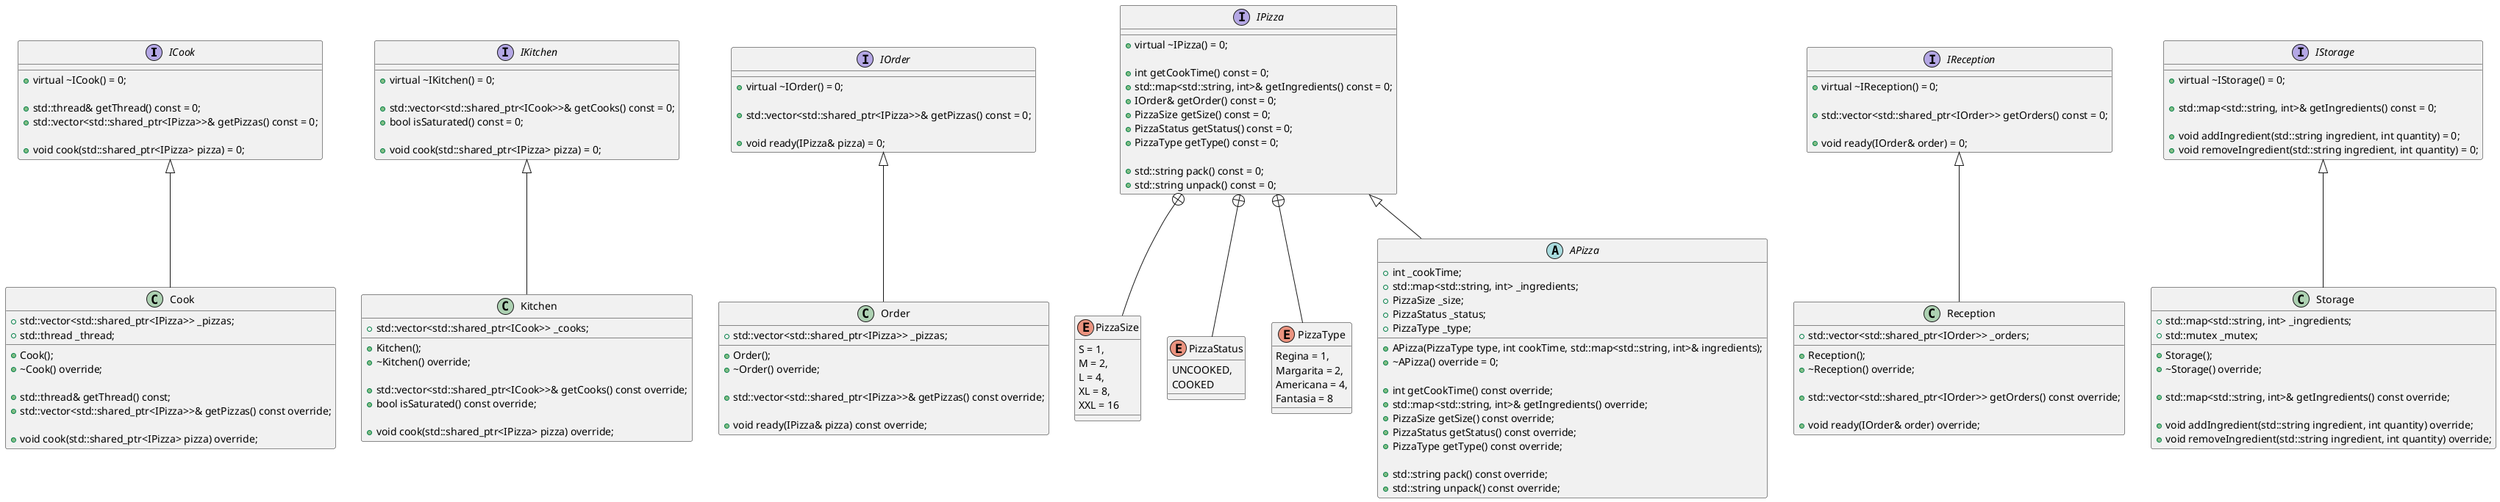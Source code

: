@startuml

interface ICook {
    + virtual ~ICook() = 0;

    + std::thread& getThread() const = 0;
    + std::vector<std::shared_ptr<IPizza>>& getPizzas() const = 0;

    + void cook(std::shared_ptr<IPizza> pizza) = 0;
}

interface IKitchen {
    + virtual ~IKitchen() = 0;

    + std::vector<std::shared_ptr<ICook>>& getCooks() const = 0;
    + bool isSaturated() const = 0;

    + void cook(std::shared_ptr<IPizza> pizza) = 0;
}

interface IOrder {
    + virtual ~IOrder() = 0;

    + std::vector<std::shared_ptr<IPizza>>& getPizzas() const = 0;

    + void ready(IPizza& pizza) = 0;
}

interface IPizza {
    + virtual ~IPizza() = 0;

    + int getCookTime() const = 0;
    + std::map<std::string, int>& getIngredients() const = 0;
    + IOrder& getOrder() const = 0;
    + PizzaSize getSize() const = 0;
    + PizzaStatus getStatus() const = 0;
    + PizzaType getType() const = 0;

    + std::string pack() const = 0;
    + std::string unpack() const = 0;
}

enum PizzaSize {
    S = 1,
    M = 2,
    L = 4,
    XL = 8,
    XXL = 16
}
IPizza +-- PizzaSize

enum PizzaStatus {
    UNCOOKED,
    COOKED
}
IPizza +-- PizzaStatus

enum PizzaType {
    Regina = 1,
    Margarita = 2,
    Americana = 4,
    Fantasia = 8
}
IPizza +-- PizzaType

interface IReception {
    + virtual ~IReception() = 0;

    + std::vector<std::shared_ptr<IOrder>> getOrders() const = 0;

    + void ready(IOrder& order) = 0;
}

interface IStorage {
    + virtual ~IStorage() = 0;

    + std::map<std::string, int>& getIngredients() const = 0;

    + void addIngredient(std::string ingredient, int quantity) = 0;
    + void removeIngredient(std::string ingredient, int quantity) = 0;
}

abstract APizza {
    + int _cookTime;
    + std::map<std::string, int> _ingredients;
    + PizzaSize _size;
    + PizzaStatus _status;
    + PizzaType _type;

    + APizza(PizzaType type, int cookTime, std::map<std::string, int>& ingredients);
    + ~APizza() override = 0;

    + int getCookTime() const override;
    + std::map<std::string, int>& getIngredients() override;
    + PizzaSize getSize() const override;
    + PizzaStatus getStatus() const override;
    + PizzaType getType() const override;

    + std::string pack() const override;
    + std::string unpack() const override;
}
IPizza <|-- APizza

class Cook {
    + std::vector<std::shared_ptr<IPizza>> _pizzas;
    + std::thread _thread;

    + Cook();
    + ~Cook() override;

    + std::thread& getThread() const;
    + std::vector<std::shared_ptr<IPizza>>& getPizzas() const override;

    + void cook(std::shared_ptr<IPizza> pizza) override;
}
ICook <|-- Cook

class Kitchen {
    + std::vector<std::shared_ptr<ICook>> _cooks;

    + Kitchen();
    + ~Kitchen() override;

    + std::vector<std::shared_ptr<ICook>>& getCooks() const override;
    + bool isSaturated() const override;

    + void cook(std::shared_ptr<IPizza> pizza) override;
}
IKitchen <|-- Kitchen

class Order {
    + std::vector<std::shared_ptr<IPizza>> _pizzas;

    + Order();
    + ~Order() override;

    + std::vector<std::shared_ptr<IPizza>>& getPizzas() const override;

    + void ready(IPizza& pizza) const override;
}
IOrder <|-- Order

class Reception {
    + std::vector<std::shared_ptr<IOrder>> _orders;

    + Reception();
    + ~Reception() override;

    + std::vector<std::shared_ptr<IOrder>> getOrders() const override;

    + void ready(IOrder& order) override;
}
IReception <|-- Reception

class Storage {
    + std::map<std::string, int> _ingredients;
    + std::mutex _mutex;

    + Storage();
    + ~Storage() override;

    + std::map<std::string, int>& getIngredients() const override;

    + void addIngredient(std::string ingredient, int quantity) override;
    + void removeIngredient(std::string ingredient, int quantity) override;
}
IStorage <|-- Storage

@enduml